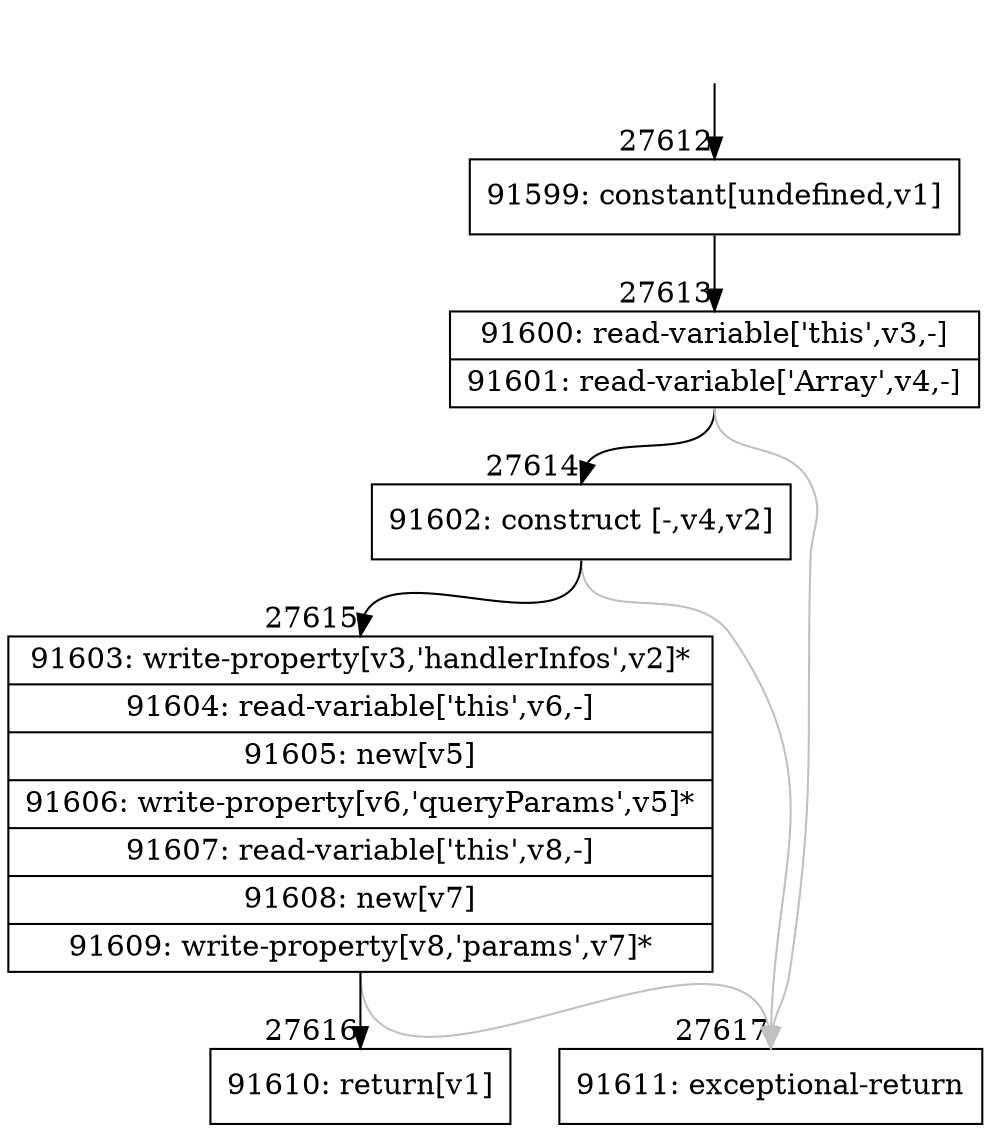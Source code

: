 digraph {
rankdir="TD"
BB_entry2406[shape=none,label=""];
BB_entry2406 -> BB27612 [tailport=s, headport=n, headlabel="    27612"]
BB27612 [shape=record label="{91599: constant[undefined,v1]}" ] 
BB27612 -> BB27613 [tailport=s, headport=n, headlabel="      27613"]
BB27613 [shape=record label="{91600: read-variable['this',v3,-]|91601: read-variable['Array',v4,-]}" ] 
BB27613 -> BB27614 [tailport=s, headport=n, headlabel="      27614"]
BB27613 -> BB27617 [tailport=s, headport=n, color=gray, headlabel="      27617"]
BB27614 [shape=record label="{91602: construct [-,v4,v2]}" ] 
BB27614 -> BB27615 [tailport=s, headport=n, headlabel="      27615"]
BB27614 -> BB27617 [tailport=s, headport=n, color=gray]
BB27615 [shape=record label="{91603: write-property[v3,'handlerInfos',v2]*|91604: read-variable['this',v6,-]|91605: new[v5]|91606: write-property[v6,'queryParams',v5]*|91607: read-variable['this',v8,-]|91608: new[v7]|91609: write-property[v8,'params',v7]*}" ] 
BB27615 -> BB27616 [tailport=s, headport=n, headlabel="      27616"]
BB27615 -> BB27617 [tailport=s, headport=n, color=gray]
BB27616 [shape=record label="{91610: return[v1]}" ] 
BB27617 [shape=record label="{91611: exceptional-return}" ] 
//#$~ 49595
}
